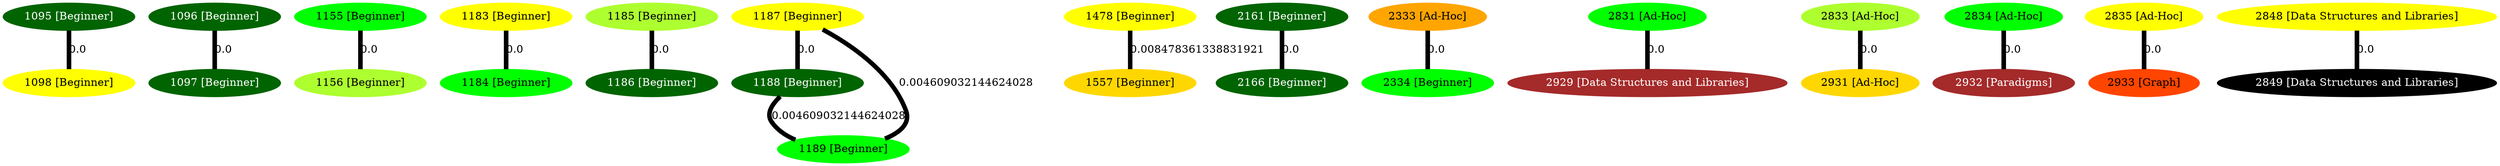 graph "Co-ocurrence graph (problems_in_out)" {
	node [style=filled]
	1095 [label="1095 [Beginner]" color=darkgreen fillcolor=darkgreen fontcolor=white]
	1098 [label="1098 [Beginner]" color=yellow fillcolor=yellow fontcolor=black]
	1095 -- 1098 [label=0.0 style="setlinewidth(6.000000)" weight=6]
	1096 [label="1096 [Beginner]" color=darkgreen fillcolor=darkgreen fontcolor=white]
	1097 [label="1097 [Beginner]" color=darkgreen fillcolor=darkgreen fontcolor=white]
	1096 -- 1097 [label=0.0 style="setlinewidth(6.000000)" weight=6]
	1155 [label="1155 [Beginner]" color=green fillcolor=green fontcolor=black]
	1156 [label="1156 [Beginner]" color=greenyellow fillcolor=greenyellow fontcolor=black]
	1155 -- 1156 [label=0.0 style="setlinewidth(6.000000)" weight=6]
	1183 [label="1183 [Beginner]" color=yellow fillcolor=yellow fontcolor=black]
	1184 [label="1184 [Beginner]" color=green fillcolor=green fontcolor=black]
	1183 -- 1184 [label=0.0 style="setlinewidth(6.000000)" weight=6]
	1185 [label="1185 [Beginner]" color=greenyellow fillcolor=greenyellow fontcolor=black]
	1186 [label="1186 [Beginner]" color=darkgreen fillcolor=darkgreen fontcolor=white]
	1185 -- 1186 [label=0.0 style="setlinewidth(6.000000)" weight=6]
	1187 [label="1187 [Beginner]" color=yellow fillcolor=yellow fontcolor=black]
	1188 [label="1188 [Beginner]" color=darkgreen fillcolor=darkgreen fontcolor=white]
	1187 -- 1188 [label=0.0 style="setlinewidth(6.000000)" weight=6]
	1189 [label="1189 [Beginner]" color=green fillcolor=green fontcolor=black]
	1187 -- 1189 [label=0.004609032144624028 style="setlinewidth(5.923183)" weight=5]
	1188 -- 1189 [label=0.004609032144624028 style="setlinewidth(5.923183)" weight=5]
	1478 [label="1478 [Beginner]" color=yellow fillcolor=yellow fontcolor=black]
	1557 [label="1557 [Beginner]" color=gold fillcolor=gold fontcolor=black]
	1478 -- 1557 [label=0.008478361338831921 style="setlinewidth(5.858694)" weight=5]
	2161 [label="2161 [Beginner]" color=darkgreen fillcolor=darkgreen fontcolor=white]
	2166 [label="2166 [Beginner]" color=darkgreen fillcolor=darkgreen fontcolor=white]
	2161 -- 2166 [label=0.0 style="setlinewidth(6.000000)" weight=6]
	2333 [label="2333 [Ad-Hoc]" color=orange fillcolor=orange fontcolor=black]
	2334 [label="2334 [Beginner]" color=green fillcolor=green fontcolor=black]
	2333 -- 2334 [label=0.0 style="setlinewidth(6.000000)" weight=6]
	2831 [label="2831 [Ad-Hoc]" color=green fillcolor=green fontcolor=black]
	2929 [label="2929 [Data Structures and Libraries]" color=brown fillcolor=brown fontcolor=white]
	2831 -- 2929 [label=0.0 style="setlinewidth(6.000000)" weight=6]
	2833 [label="2833 [Ad-Hoc]" color=greenyellow fillcolor=greenyellow fontcolor=black]
	2931 [label="2931 [Ad-Hoc]" color=gold fillcolor=gold fontcolor=black]
	2833 -- 2931 [label=0.0 style="setlinewidth(6.000000)" weight=6]
	2834 [label="2834 [Ad-Hoc]" color=green fillcolor=green fontcolor=black]
	2932 [label="2932 [Paradigms]" color=brown fillcolor=brown fontcolor=white]
	2834 -- 2932 [label=0.0 style="setlinewidth(6.000000)" weight=6]
	2835 [label="2835 [Ad-Hoc]" color=yellow fillcolor=yellow fontcolor=black]
	2933 [label="2933 [Graph]" color=orangered fillcolor=orangered fontcolor=black]
	2835 -- 2933 [label=0.0 style="setlinewidth(6.000000)" weight=6]
	2848 [label="2848 [Data Structures and Libraries]" color=yellow fillcolor=yellow fontcolor=black]
	2849 [label="2849 [Data Structures and Libraries]" color=black fillcolor=black fontcolor=white]
	2848 -- 2849 [label=0.0 style="setlinewidth(6.000000)" weight=6]
}
